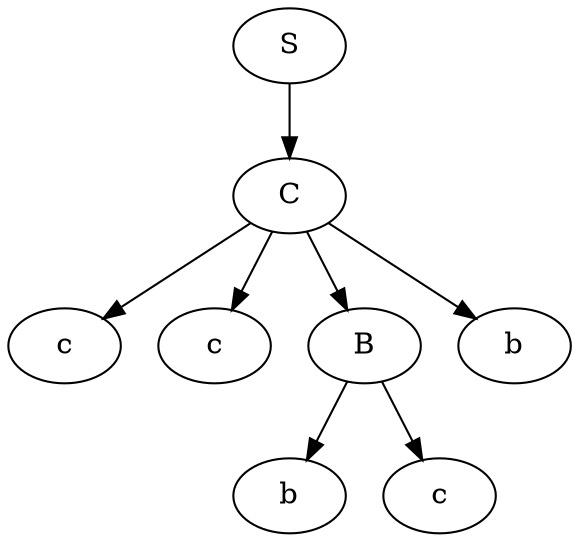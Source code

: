 digraph A{ 
n9;
n9 [label="S"] ;
n9->n10
n10 [label="C"] ;
n10->n11
n11 [label="c"] ;
n10->n12
n12 [label="c"] ;
n10->n13
n13 [label="B"] ;
n10->n14
n14 [label="b"] ;
n13->n15
n15 [label="b"] ;
n13->n16
n16 [label="c"] ;

}